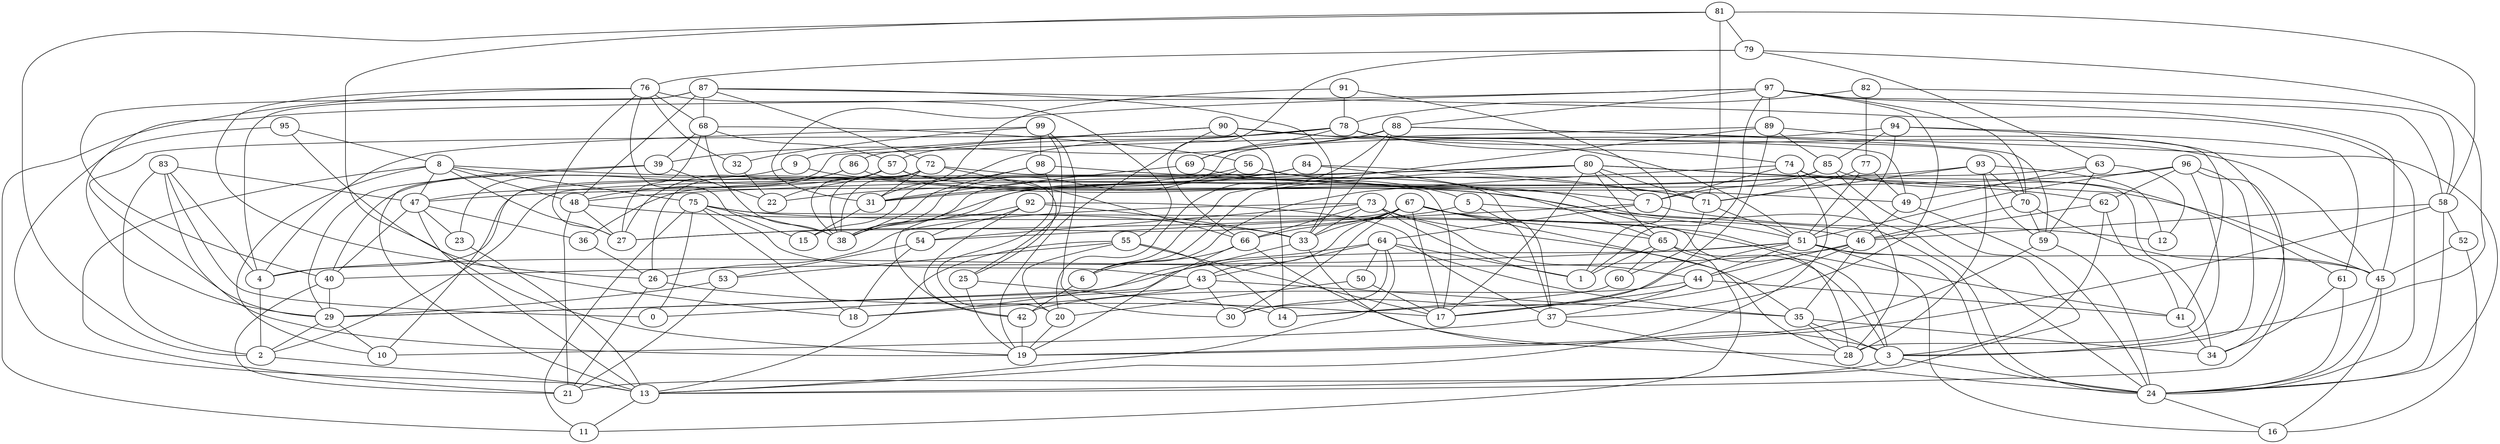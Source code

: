 digraph GG_graph {

subgraph G_graph {
edge [color = black]
"94" -> "13" [dir = none]
"94" -> "61" [dir = none]
"94" -> "38" [dir = none]
"94" -> "85" [dir = none]
"94" -> "51" [dir = none]
"63" -> "59" [dir = none]
"63" -> "49" [dir = none]
"63" -> "12" [dir = none]
"63" -> "38" [dir = none]
"77" -> "71" [dir = none]
"77" -> "49" [dir = none]
"77" -> "51" [dir = none]
"60" -> "14" [dir = none]
"42" -> "19" [dir = none]
"92" -> "42" [dir = none]
"92" -> "33" [dir = none]
"92" -> "38" [dir = none]
"92" -> "54" [dir = none]
"92" -> "37" [dir = none]
"61" -> "24" [dir = none]
"61" -> "34" [dir = none]
"49" -> "24" [dir = none]
"49" -> "46" [dir = none]
"83" -> "0" [dir = none]
"83" -> "19" [dir = none]
"83" -> "2" [dir = none]
"83" -> "4" [dir = none]
"83" -> "47" [dir = none]
"9" -> "7" [dir = none]
"9" -> "40" [dir = none]
"40" -> "21" [dir = none]
"40" -> "29" [dir = none]
"82" -> "58" [dir = none]
"82" -> "77" [dir = none]
"82" -> "78" [dir = none]
"91" -> "78" [dir = none]
"91" -> "1" [dir = none]
"91" -> "38" [dir = none]
"88" -> "69" [dir = none]
"88" -> "59" [dir = none]
"88" -> "24" [dir = none]
"88" -> "33" [dir = none]
"88" -> "39" [dir = none]
"88" -> "20" [dir = none]
"53" -> "21" [dir = none]
"53" -> "29" [dir = none]
"24" -> "16" [dir = none]
"5" -> "27" [dir = none]
"5" -> "37" [dir = none]
"5" -> "24" [dir = none]
"87" -> "40" [dir = none]
"87" -> "24" [dir = none]
"87" -> "68" [dir = none]
"87" -> "48" [dir = none]
"87" -> "72" [dir = none]
"87" -> "4" [dir = none]
"87" -> "33" [dir = none]
"93" -> "70" [dir = none]
"93" -> "59" [dir = none]
"93" -> "71" [dir = none]
"93" -> "28" [dir = none]
"93" -> "48" [dir = none]
"93" -> "12" [dir = none]
"2" -> "13" [dir = none]
"4" -> "2" [dir = none]
"80" -> "62" [dir = none]
"80" -> "65" [dir = none]
"80" -> "45" [dir = none]
"80" -> "2" [dir = none]
"80" -> "6" [dir = none]
"80" -> "7" [dir = none]
"80" -> "71" [dir = none]
"80" -> "4" [dir = none]
"80" -> "17" [dir = none]
"80" -> "31" [dir = none]
"52" -> "45" [dir = none]
"52" -> "16" [dir = none]
"54" -> "53" [dir = none]
"54" -> "18" [dir = none]
"75" -> "0" [dir = none]
"75" -> "38" [dir = none]
"75" -> "43" [dir = none]
"75" -> "3" [dir = none]
"75" -> "18" [dir = none]
"75" -> "41" [dir = none]
"75" -> "11" [dir = none]
"73" -> "1" [dir = none]
"73" -> "66" [dir = none]
"73" -> "54" [dir = none]
"73" -> "35" [dir = none]
"73" -> "26" [dir = none]
"73" -> "33" [dir = none]
"73" -> "44" [dir = none]
"32" -> "22" [dir = none]
"62" -> "41" [dir = none]
"62" -> "3" [dir = none]
"62" -> "46" [dir = none]
"55" -> "13" [dir = none]
"55" -> "14" [dir = none]
"55" -> "20" [dir = none]
"55" -> "53" [dir = none]
"55" -> "17" [dir = none]
"3" -> "21" [dir = none]
"3" -> "24" [dir = none]
"33" -> "18" [dir = none]
"33" -> "28" [dir = none]
"6" -> "42" [dir = none]
"90" -> "9" [dir = none]
"90" -> "86" [dir = none]
"90" -> "49" [dir = none]
"90" -> "51" [dir = none]
"90" -> "19" [dir = none]
"39" -> "13" [dir = none]
"39" -> "29" [dir = none]
"39" -> "22" [dir = none]
"48" -> "27" [dir = none]
"48" -> "21" [dir = none]
"48" -> "33" [dir = none]
"51" -> "24" [dir = none]
"51" -> "45" [dir = none]
"51" -> "16" [dir = none]
"51" -> "44" [dir = none]
"51" -> "29" [dir = none]
"51" -> "30" [dir = none]
"51" -> "40" [dir = none]
"41" -> "34" [dir = none]
"44" -> "17" [dir = none]
"44" -> "37" [dir = none]
"44" -> "41" [dir = none]
"44" -> "42" [dir = none]
"65" -> "60" [dir = none]
"65" -> "1" [dir = none]
"65" -> "3" [dir = none]
"65" -> "11" [dir = none]
"7" -> "54" [dir = none]
"7" -> "12" [dir = none]
"7" -> "64" [dir = none]
"26" -> "21" [dir = none]
"26" -> "17" [dir = none]
"23" -> "13" [dir = none]
"25" -> "19" [dir = none]
"25" -> "14" [dir = none]
"98" -> "15" [dir = none]
"98" -> "38" [dir = none]
"98" -> "71" [dir = none]
"98" -> "20" [dir = none]
"89" -> "6" [dir = none]
"89" -> "23" [dir = none]
"89" -> "41" [dir = none]
"89" -> "17" [dir = none]
"89" -> "85" [dir = none]
"69" -> "31" [dir = none]
"69" -> "5" [dir = none]
"81" -> "71" [dir = none]
"81" -> "19" [dir = none]
"81" -> "2" [dir = none]
"81" -> "58" [dir = none]
"81" -> "79" [dir = none]
"95" -> "13" [dir = none]
"95" -> "18" [dir = none]
"95" -> "8" [dir = none]
"64" -> "30" [dir = none]
"64" -> "50" [dir = none]
"64" -> "29" [dir = none]
"64" -> "35" [dir = none]
"64" -> "43" [dir = none]
"64" -> "1" [dir = none]
"64" -> "13" [dir = none]
"36" -> "26" [dir = none]
"78" -> "57" [dir = none]
"78" -> "45" [dir = none]
"78" -> "69" [dir = none]
"78" -> "29" [dir = none]
"78" -> "70" [dir = none]
"78" -> "74" [dir = none]
"78" -> "31" [dir = none]
"96" -> "28" [dir = none]
"96" -> "3" [dir = none]
"96" -> "47" [dir = none]
"96" -> "51" [dir = none]
"96" -> "34" [dir = none]
"96" -> "62" [dir = none]
"47" -> "40" [dir = none]
"47" -> "23" [dir = none]
"47" -> "36" [dir = none]
"47" -> "13" [dir = none]
"43" -> "30" [dir = none]
"43" -> "35" [dir = none]
"43" -> "18" [dir = none]
"43" -> "0" [dir = none]
"35" -> "34" [dir = none]
"35" -> "28" [dir = none]
"35" -> "3" [dir = none]
"8" -> "27" [dir = none]
"8" -> "48" [dir = none]
"8" -> "47" [dir = none]
"8" -> "51" [dir = none]
"8" -> "10" [dir = none]
"8" -> "21" [dir = none]
"86" -> "28" [dir = none]
"86" -> "27" [dir = none]
"86" -> "48" [dir = none]
"20" -> "19" [dir = none]
"58" -> "24" [dir = none]
"58" -> "19" [dir = none]
"58" -> "52" [dir = none]
"58" -> "46" [dir = none]
"84" -> "38" [dir = none]
"84" -> "71" [dir = none]
"84" -> "31" [dir = none]
"84" -> "65" [dir = none]
"71" -> "60" [dir = none]
"71" -> "51" [dir = none]
"85" -> "61" [dir = none]
"85" -> "13" [dir = none]
"85" -> "7" [dir = none]
"85" -> "36" [dir = none]
"68" -> "38" [dir = none]
"68" -> "56" [dir = none]
"68" -> "39" [dir = none]
"68" -> "57" [dir = none]
"68" -> "27" [dir = none]
"13" -> "11" [dir = none]
"74" -> "7" [dir = none]
"74" -> "13" [dir = none]
"74" -> "6" [dir = none]
"74" -> "28" [dir = none]
"74" -> "34" [dir = none]
"45" -> "16" [dir = none]
"45" -> "24" [dir = none]
"57" -> "22" [dir = none]
"57" -> "24" [dir = none]
"57" -> "25" [dir = none]
"57" -> "38" [dir = none]
"57" -> "47" [dir = none]
"31" -> "15" [dir = none]
"97" -> "45" [dir = none]
"97" -> "31" [dir = none]
"97" -> "37" [dir = none]
"97" -> "89" [dir = none]
"97" -> "29" [dir = none]
"97" -> "70" [dir = none]
"97" -> "88" [dir = none]
"97" -> "1" [dir = none]
"97" -> "58" [dir = none]
"76" -> "15" [dir = none]
"76" -> "32" [dir = none]
"76" -> "55" [dir = none]
"76" -> "27" [dir = none]
"76" -> "68" [dir = none]
"76" -> "26" [dir = none]
"76" -> "11" [dir = none]
"66" -> "19" [dir = none]
"66" -> "3" [dir = none]
"66" -> "6" [dir = none]
"70" -> "45" [dir = none]
"70" -> "59" [dir = none]
"70" -> "46" [dir = none]
"37" -> "24" [dir = none]
"37" -> "10" [dir = none]
"46" -> "14" [dir = none]
"46" -> "44" [dir = none]
"46" -> "4" [dir = none]
"46" -> "35" [dir = none]
"72" -> "38" [dir = none]
"72" -> "10" [dir = none]
"72" -> "26" [dir = none]
"72" -> "66" [dir = none]
"72" -> "31" [dir = none]
"72" -> "17" [dir = none]
"56" -> "42" [dir = none]
"56" -> "37" [dir = none]
"56" -> "22" [dir = none]
"56" -> "49" [dir = none]
"79" -> "76" [dir = none]
"79" -> "63" [dir = none]
"79" -> "3" [dir = none]
"79" -> "66" [dir = none]
"29" -> "10" [dir = none]
"29" -> "2" [dir = none]
"99" -> "25" [dir = none]
"99" -> "98" [dir = none]
"99" -> "4" [dir = none]
"99" -> "30" [dir = none]
"99" -> "32" [dir = none]
"50" -> "17" [dir = none]
"50" -> "20" [dir = none]
"59" -> "24" [dir = none]
"59" -> "19" [dir = none]
"67" -> "66" [dir = none]
"67" -> "65" [dir = none]
"67" -> "30" [dir = none]
"67" -> "17" [dir = none]
"67" -> "28" [dir = none]
"67" -> "27" [dir = none]
"67" -> "43" [dir = none]
"67" -> "46" [dir = none]
"8" -> "75" [dir = none]
"67" -> "33" [dir = none]
"90" -> "14" [dir = none]
}

}
